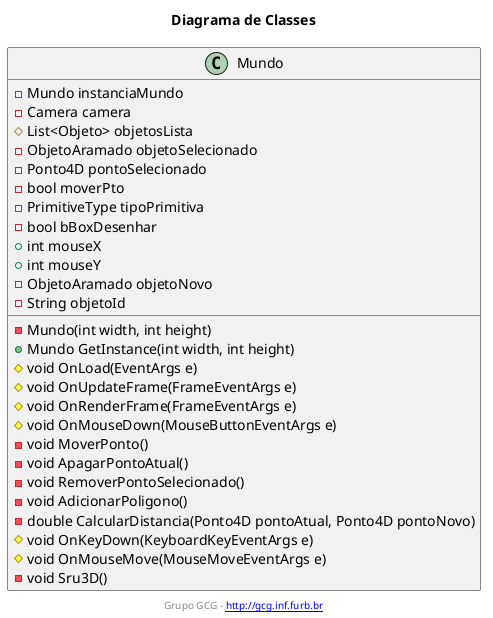 /' http://plantuml.com/class-diagram '/ 
@startuml CG_Biblioteca

title Diagrama de Classes
footer Grupo GCG - [[http://gcg.inf.furb.br]]

Mundo : - Mundo instanciaMundo
Mundo : - Camera camera
Mundo : # List<Objeto> objetosLista
Mundo : - ObjetoAramado objetoSelecionado
Mundo : - Ponto4D pontoSelecionado
Mundo : - bool moverPto
Mundo : - PrimitiveType tipoPrimitiva
Mundo : - bool bBoxDesenhar
Mundo : + int mouseX
Mundo : + int mouseY
Mundo : - ObjetoAramado objetoNovo
Mundo : - String objetoId

Mundo : - Mundo(int width, int height)
Mundo : + Mundo GetInstance(int width, int height)
Mundo : # void OnLoad(EventArgs e)
Mundo : # void OnUpdateFrame(FrameEventArgs e)
Mundo : # void OnRenderFrame(FrameEventArgs e)
Mundo : # void OnMouseDown(MouseButtonEventArgs e)
Mundo : - void MoverPonto()
Mundo : - void ApagarPontoAtual()
Mundo : - void RemoverPontoSelecionado()
Mundo : - void AdicionarPoligono()
Mundo : - double CalcularDistancia(Ponto4D pontoAtual, Ponto4D pontoNovo)
Mundo : # void OnKeyDown(KeyboardKeyEventArgs e)
Mundo : # void OnMouseMove(MouseMoveEventArgs e)
Mundo : - void Sru3D()

@enduml
